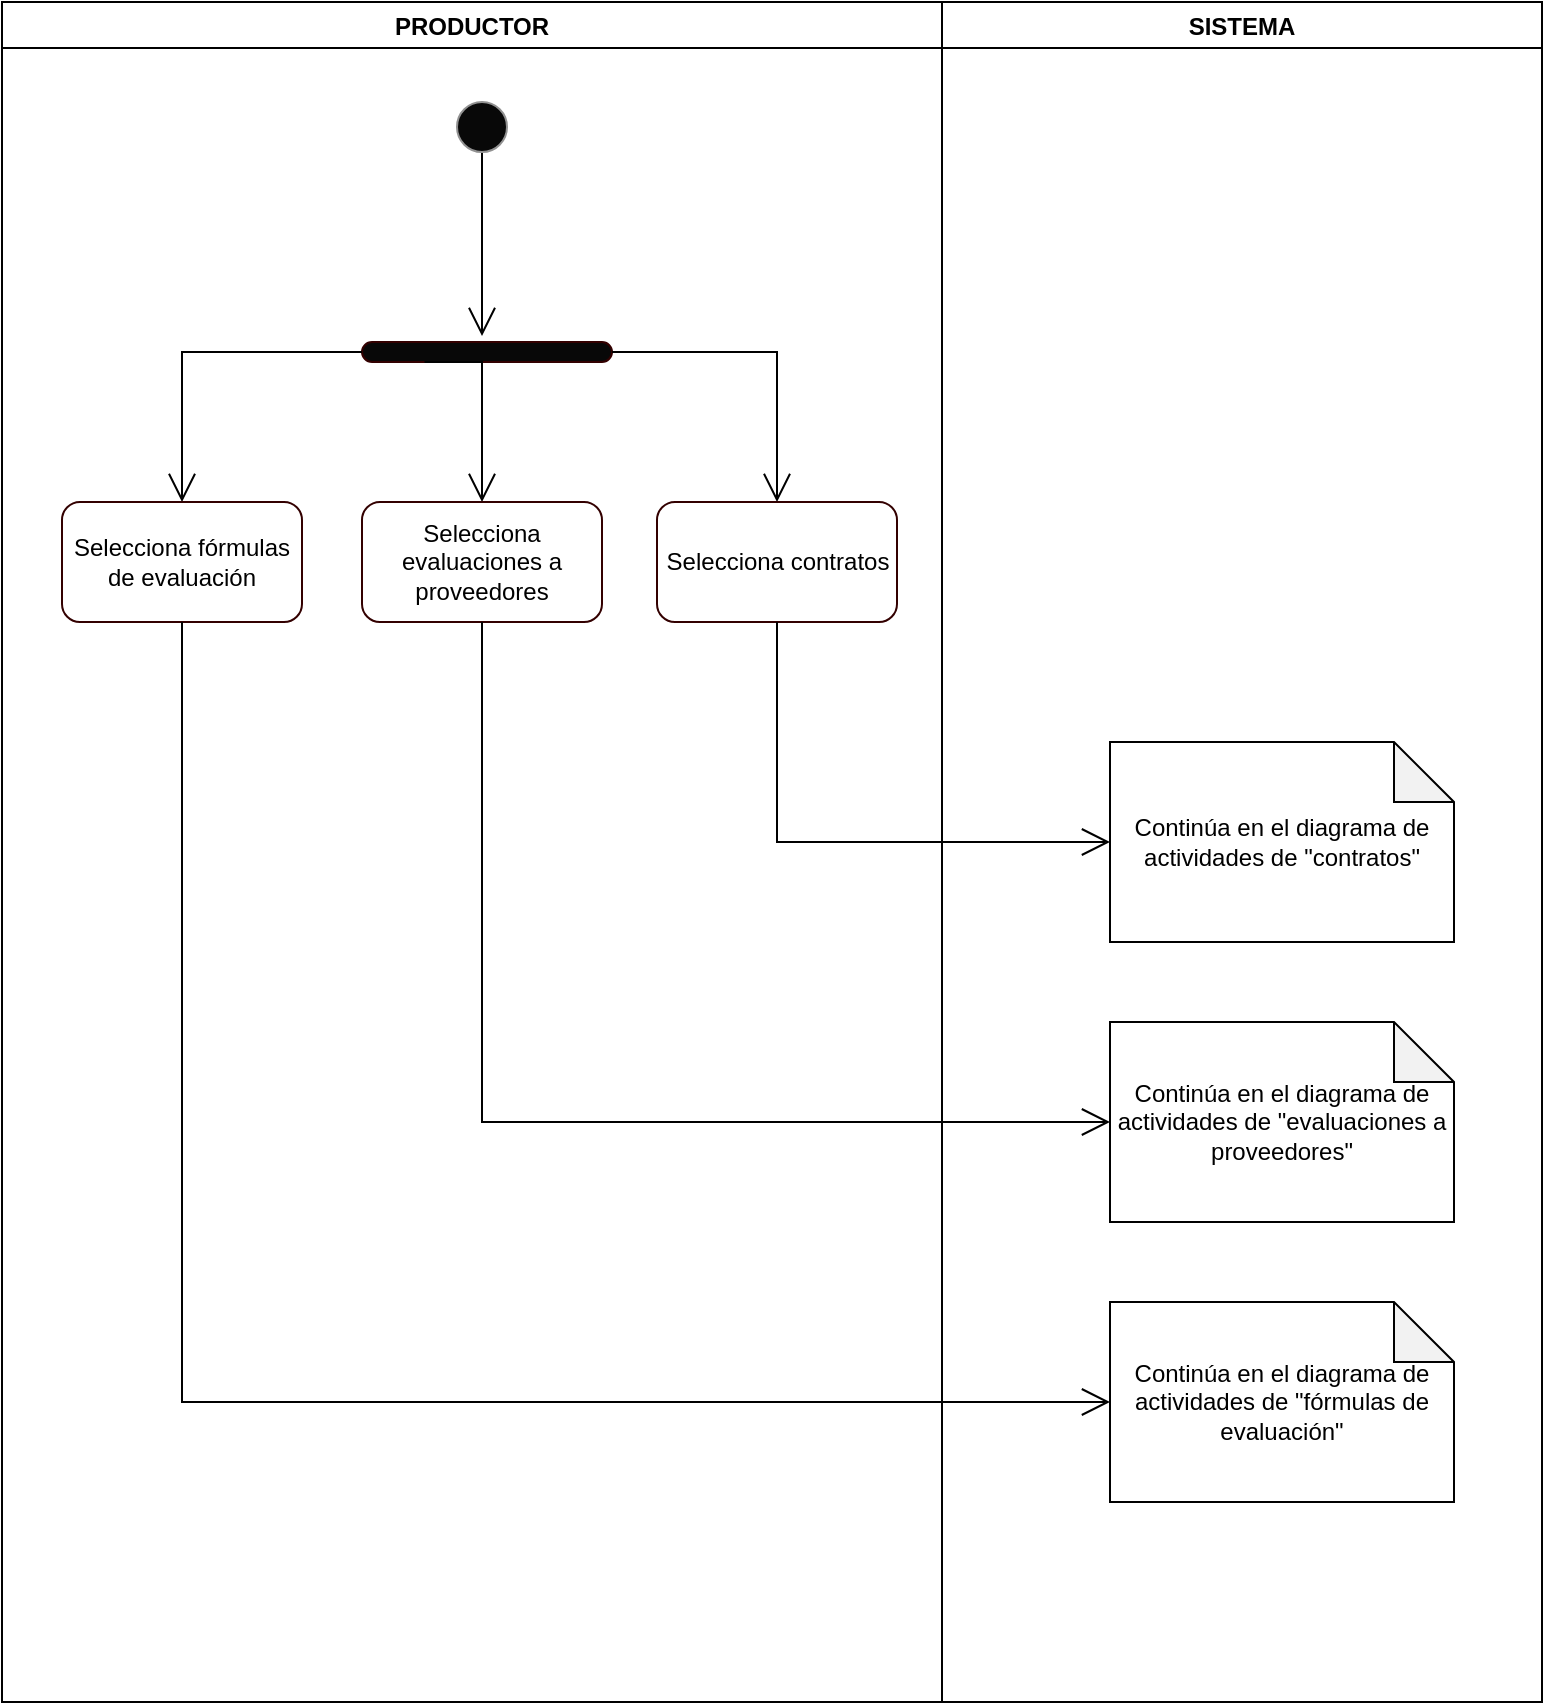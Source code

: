 <mxfile version="13.1.11" type="device"><diagram id="GhrjB7Ys_3LyExJsBIRz" name="Page-1"><mxGraphModel dx="868" dy="6327" grid="1" gridSize="10" guides="1" tooltips="1" connect="1" arrows="1" fold="1" page="1" pageScale="1" pageWidth="827" pageHeight="1169" math="0" shadow="0"><root><mxCell id="0"/><mxCell id="1" parent="0"/><mxCell id="mpp5Yp862WlXNTmVlUe_-2" value="PRODUCTOR" style="swimlane;gradientColor=none;" parent="1" vertex="1"><mxGeometry x="40" y="-5770" width="470" height="850" as="geometry"/></mxCell><mxCell id="mpp5Yp862WlXNTmVlUe_-3" style="edgeStyle=orthogonalEdgeStyle;rounded=0;orthogonalLoop=1;jettySize=auto;html=1;endSize=12;endArrow=open;endFill=0;" parent="mpp5Yp862WlXNTmVlUe_-2" source="mpp5Yp862WlXNTmVlUe_-4" edge="1"><mxGeometry relative="1" as="geometry"><mxPoint x="240" y="167" as="targetPoint"/></mxGeometry></mxCell><mxCell id="mpp5Yp862WlXNTmVlUe_-4" value="" style="ellipse;whiteSpace=wrap;html=1;aspect=fixed;strokeColor=#919191;fillColor=#080808;gradientColor=none;" parent="mpp5Yp862WlXNTmVlUe_-2" vertex="1"><mxGeometry x="227.5" y="50" width="25" height="25" as="geometry"/></mxCell><mxCell id="mpp5Yp862WlXNTmVlUe_-5" value="" style="rounded=1;whiteSpace=wrap;html=1;strokeColor=#330000;fillColor=#080808;gradientColor=none;arcSize=50;" parent="mpp5Yp862WlXNTmVlUe_-2" vertex="1"><mxGeometry x="180" y="170" width="125" height="10" as="geometry"/></mxCell><mxCell id="mpp5Yp862WlXNTmVlUe_-6" style="edgeStyle=orthogonalEdgeStyle;rounded=0;orthogonalLoop=1;jettySize=auto;html=1;exitX=0.5;exitY=0;exitDx=0;exitDy=0;entryX=0;entryY=0.5;entryDx=0;entryDy=0;endArrow=none;endFill=0;endSize=12;startArrow=open;startFill=0;targetPerimeterSpacing=0;startSize=12;" parent="mpp5Yp862WlXNTmVlUe_-2" source="mpp5Yp862WlXNTmVlUe_-7" target="mpp5Yp862WlXNTmVlUe_-5" edge="1"><mxGeometry relative="1" as="geometry"/></mxCell><mxCell id="mpp5Yp862WlXNTmVlUe_-7" value="Selecciona fórmulas de evaluación" style="rounded=1;whiteSpace=wrap;html=1;strokeColor=#330000;fillColor=#FFFFFF;gradientColor=none;" parent="mpp5Yp862WlXNTmVlUe_-2" vertex="1"><mxGeometry x="30" y="250" width="120" height="60" as="geometry"/></mxCell><mxCell id="mpp5Yp862WlXNTmVlUe_-62" style="edgeStyle=orthogonalEdgeStyle;rounded=0;orthogonalLoop=1;jettySize=auto;html=1;exitX=0.5;exitY=0;exitDx=0;exitDy=0;entryX=0.25;entryY=1;entryDx=0;entryDy=0;endArrow=none;endFill=0;startArrow=open;startFill=0;sourcePerimeterSpacing=0;startSize=12;" parent="mpp5Yp862WlXNTmVlUe_-2" source="mpp5Yp862WlXNTmVlUe_-8" target="mpp5Yp862WlXNTmVlUe_-5" edge="1"><mxGeometry relative="1" as="geometry"><Array as="points"><mxPoint x="240" y="180"/></Array></mxGeometry></mxCell><mxCell id="mpp5Yp862WlXNTmVlUe_-8" value="Selecciona evaluaciones a proveedores" style="rounded=1;whiteSpace=wrap;html=1;strokeColor=#330000;fillColor=#FFFFFF;gradientColor=none;" parent="mpp5Yp862WlXNTmVlUe_-2" vertex="1"><mxGeometry x="180" y="250" width="120" height="60" as="geometry"/></mxCell><mxCell id="mpp5Yp862WlXNTmVlUe_-9" style="edgeStyle=orthogonalEdgeStyle;rounded=0;orthogonalLoop=1;jettySize=auto;html=1;exitX=0.5;exitY=0;exitDx=0;exitDy=0;entryX=1;entryY=0.5;entryDx=0;entryDy=0;startArrow=open;startFill=0;startSize=12;endArrow=none;endFill=0;endSize=12;targetPerimeterSpacing=0;" parent="mpp5Yp862WlXNTmVlUe_-2" source="mpp5Yp862WlXNTmVlUe_-10" target="mpp5Yp862WlXNTmVlUe_-5" edge="1"><mxGeometry relative="1" as="geometry"/></mxCell><mxCell id="mpp5Yp862WlXNTmVlUe_-10" value="Selecciona contratos" style="rounded=1;whiteSpace=wrap;html=1;strokeColor=#330000;fillColor=#FFFFFF;gradientColor=none;" parent="mpp5Yp862WlXNTmVlUe_-2" vertex="1"><mxGeometry x="327.5" y="250" width="120" height="60" as="geometry"/></mxCell><mxCell id="mpp5Yp862WlXNTmVlUe_-38" value="SISTEMA" style="swimlane;gradientColor=none;" parent="1" vertex="1"><mxGeometry x="510" y="-5770" width="300" height="850" as="geometry"/></mxCell><mxCell id="mpp5Yp862WlXNTmVlUe_-75" value="Continúa en el diagrama de actividades de &quot;contratos&quot;" style="shape=note;whiteSpace=wrap;html=1;backgroundOutline=1;darkOpacity=0.05;" parent="mpp5Yp862WlXNTmVlUe_-38" vertex="1"><mxGeometry x="84" y="370" width="172" height="100" as="geometry"/></mxCell><mxCell id="mpp5Yp862WlXNTmVlUe_-74" value="Continúa en el diagrama de actividades de &quot;evaluaciones a proveedores&quot;" style="shape=note;whiteSpace=wrap;html=1;backgroundOutline=1;darkOpacity=0.05;" parent="mpp5Yp862WlXNTmVlUe_-38" vertex="1"><mxGeometry x="84" y="510" width="172" height="100" as="geometry"/></mxCell><mxCell id="mpp5Yp862WlXNTmVlUe_-73" value="Continúa en el diagrama de actividades de &quot;fórmulas de evaluación&quot;" style="shape=note;whiteSpace=wrap;html=1;backgroundOutline=1;darkOpacity=0.05;" parent="mpp5Yp862WlXNTmVlUe_-38" vertex="1"><mxGeometry x="84" y="650" width="172" height="100" as="geometry"/></mxCell><mxCell id="mpp5Yp862WlXNTmVlUe_-86" style="edgeStyle=orthogonalEdgeStyle;rounded=0;orthogonalLoop=1;jettySize=auto;html=1;exitX=0;exitY=0.5;exitDx=0;exitDy=0;exitPerimeter=0;startArrow=open;startFill=0;startSize=12;sourcePerimeterSpacing=0;endArrow=none;endFill=0;" parent="1" source="mpp5Yp862WlXNTmVlUe_-73" target="mpp5Yp862WlXNTmVlUe_-7" edge="1"><mxGeometry relative="1" as="geometry"/></mxCell><mxCell id="mpp5Yp862WlXNTmVlUe_-87" style="edgeStyle=orthogonalEdgeStyle;rounded=0;orthogonalLoop=1;jettySize=auto;html=1;exitX=0;exitY=0.5;exitDx=0;exitDy=0;exitPerimeter=0;entryX=0.5;entryY=1;entryDx=0;entryDy=0;startArrow=open;startFill=0;startSize=12;sourcePerimeterSpacing=0;endArrow=none;endFill=0;" parent="1" source="mpp5Yp862WlXNTmVlUe_-74" target="mpp5Yp862WlXNTmVlUe_-8" edge="1"><mxGeometry relative="1" as="geometry"/></mxCell><mxCell id="mpp5Yp862WlXNTmVlUe_-88" style="edgeStyle=orthogonalEdgeStyle;rounded=0;orthogonalLoop=1;jettySize=auto;html=1;exitX=0;exitY=0.5;exitDx=0;exitDy=0;exitPerimeter=0;entryX=0.5;entryY=1;entryDx=0;entryDy=0;startArrow=open;startFill=0;startSize=12;sourcePerimeterSpacing=0;endArrow=none;endFill=0;" parent="1" source="mpp5Yp862WlXNTmVlUe_-75" target="mpp5Yp862WlXNTmVlUe_-10" edge="1"><mxGeometry relative="1" as="geometry"/></mxCell></root></mxGraphModel></diagram></mxfile>